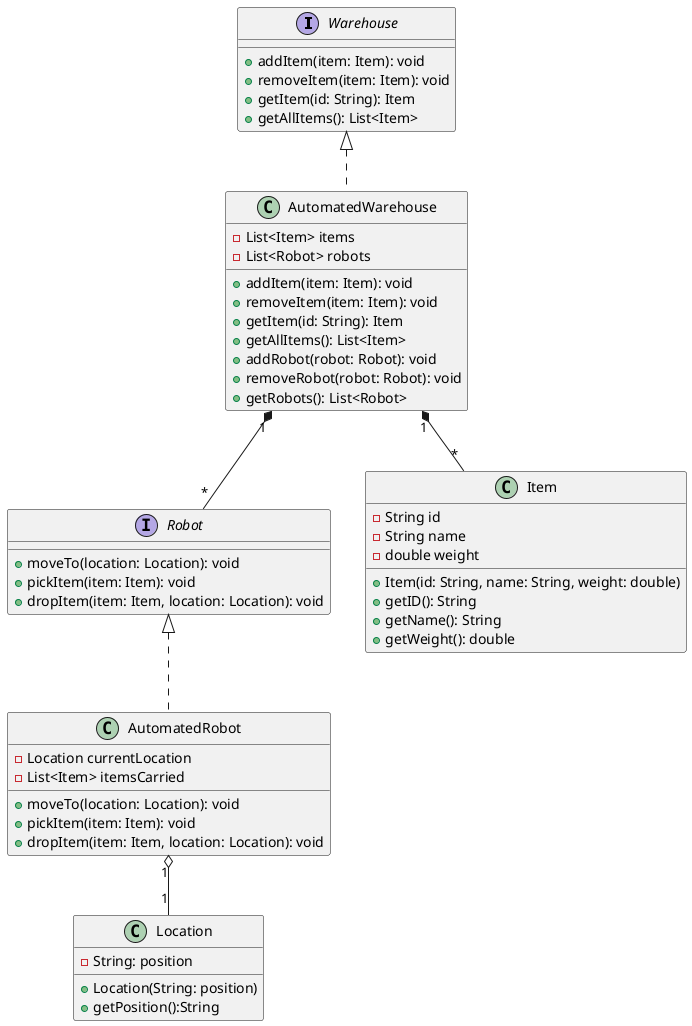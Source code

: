 @startuml

interface Warehouse {
  + addItem(item: Item): void
  + removeItem(item: Item): void
  + getItem(id: String): Item
  + getAllItems(): List<Item>
}

interface Robot {
  + moveTo(location: Location): void
  + pickItem(item: Item): void
  + dropItem(item: Item, location: Location): void
}

class Item {
  - String id
  - String name
  - double weight
  + Item(id: String, name: String, weight: double)
  + getID(): String
  + getName(): String
  + getWeight(): double
}

class Location {
  - String: position
  + Location(String: position)
  + getPosition():String
}

class AutomatedWarehouse implements Warehouse {
  - List<Item> items
  - List<Robot> robots
  + addItem(item: Item): void
  + removeItem(item: Item): void
  + getItem(id: String): Item
  + getAllItems(): List<Item>
  + addRobot(robot: Robot): void
  + removeRobot(robot: Robot): void
  + getRobots(): List<Robot>
}

class AutomatedRobot implements Robot {
  - Location currentLocation
  - List<Item> itemsCarried
  + moveTo(location: Location): void
  + pickItem(item: Item): void
  + dropItem(item: Item, location: Location): void
}


AutomatedWarehouse "1" *-- "*" Item
AutomatedWarehouse "1" *-- "*" Robot
AutomatedRobot "1" o-- "1" Location

@enduml
